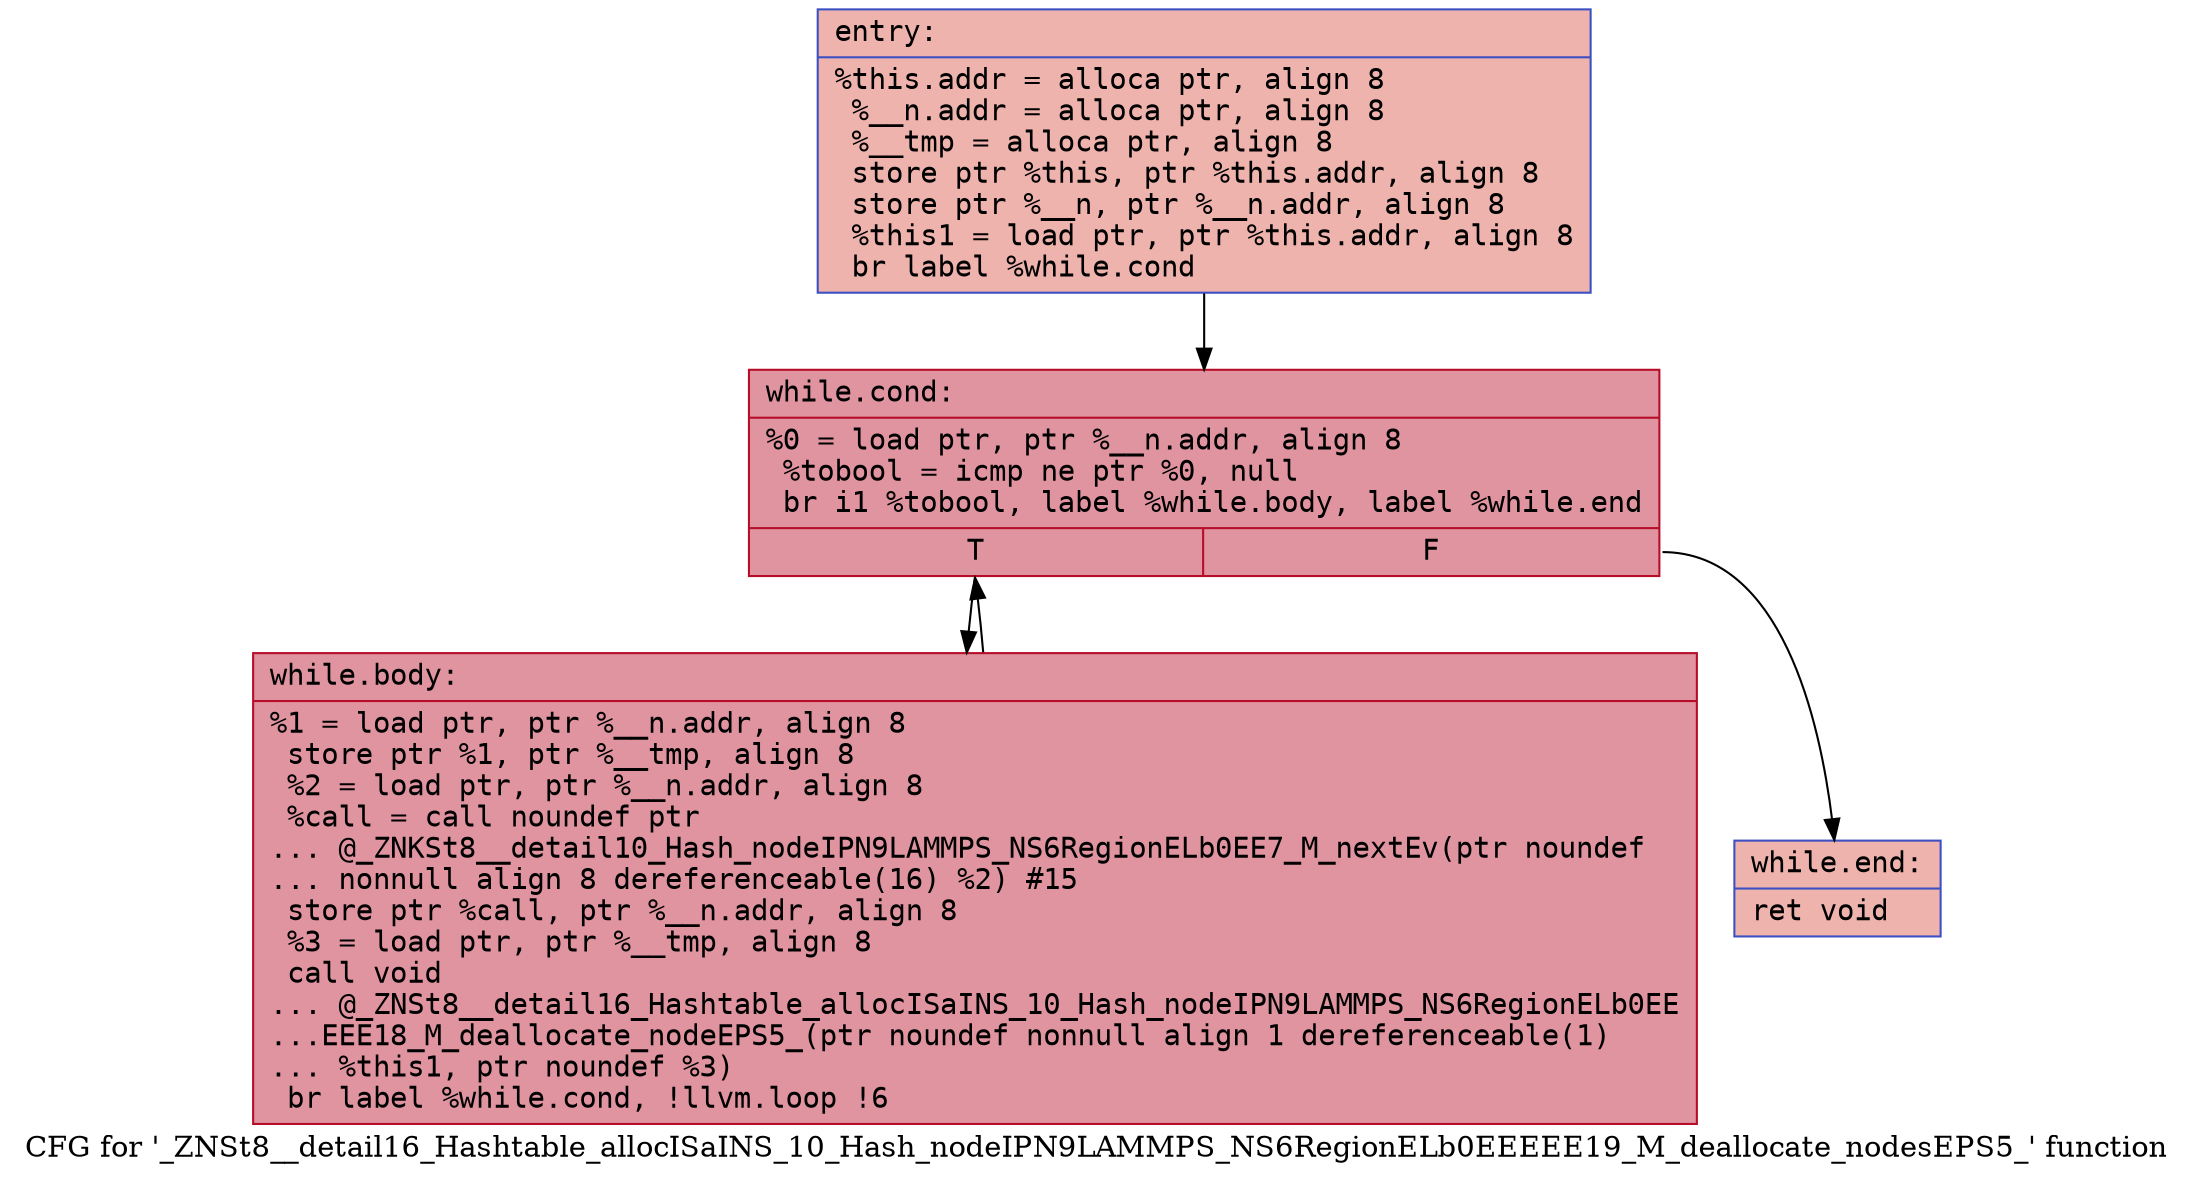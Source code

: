 digraph "CFG for '_ZNSt8__detail16_Hashtable_allocISaINS_10_Hash_nodeIPN9LAMMPS_NS6RegionELb0EEEEE19_M_deallocate_nodesEPS5_' function" {
	label="CFG for '_ZNSt8__detail16_Hashtable_allocISaINS_10_Hash_nodeIPN9LAMMPS_NS6RegionELb0EEEEE19_M_deallocate_nodesEPS5_' function";

	Node0x561837ea3e50 [shape=record,color="#3d50c3ff", style=filled, fillcolor="#d6524470" fontname="Courier",label="{entry:\l|  %this.addr = alloca ptr, align 8\l  %__n.addr = alloca ptr, align 8\l  %__tmp = alloca ptr, align 8\l  store ptr %this, ptr %this.addr, align 8\l  store ptr %__n, ptr %__n.addr, align 8\l  %this1 = load ptr, ptr %this.addr, align 8\l  br label %while.cond\l}"];
	Node0x561837ea3e50 -> Node0x561837ea4060[tooltip="entry -> while.cond\nProbability 100.00%" ];
	Node0x561837ea4060 [shape=record,color="#b70d28ff", style=filled, fillcolor="#b70d2870" fontname="Courier",label="{while.cond:\l|  %0 = load ptr, ptr %__n.addr, align 8\l  %tobool = icmp ne ptr %0, null\l  br i1 %tobool, label %while.body, label %while.end\l|{<s0>T|<s1>F}}"];
	Node0x561837ea4060:s0 -> Node0x561837ea4210[tooltip="while.cond -> while.body\nProbability 96.88%" ];
	Node0x561837ea4060:s1 -> Node0x561837ea4290[tooltip="while.cond -> while.end\nProbability 3.12%" ];
	Node0x561837ea4210 [shape=record,color="#b70d28ff", style=filled, fillcolor="#b70d2870" fontname="Courier",label="{while.body:\l|  %1 = load ptr, ptr %__n.addr, align 8\l  store ptr %1, ptr %__tmp, align 8\l  %2 = load ptr, ptr %__n.addr, align 8\l  %call = call noundef ptr\l... @_ZNKSt8__detail10_Hash_nodeIPN9LAMMPS_NS6RegionELb0EE7_M_nextEv(ptr noundef\l... nonnull align 8 dereferenceable(16) %2) #15\l  store ptr %call, ptr %__n.addr, align 8\l  %3 = load ptr, ptr %__tmp, align 8\l  call void\l... @_ZNSt8__detail16_Hashtable_allocISaINS_10_Hash_nodeIPN9LAMMPS_NS6RegionELb0EE\l...EEE18_M_deallocate_nodeEPS5_(ptr noundef nonnull align 1 dereferenceable(1)\l... %this1, ptr noundef %3)\l  br label %while.cond, !llvm.loop !6\l}"];
	Node0x561837ea4210 -> Node0x561837ea4060[tooltip="while.body -> while.cond\nProbability 100.00%" ];
	Node0x561837ea4290 [shape=record,color="#3d50c3ff", style=filled, fillcolor="#d6524470" fontname="Courier",label="{while.end:\l|  ret void\l}"];
}
